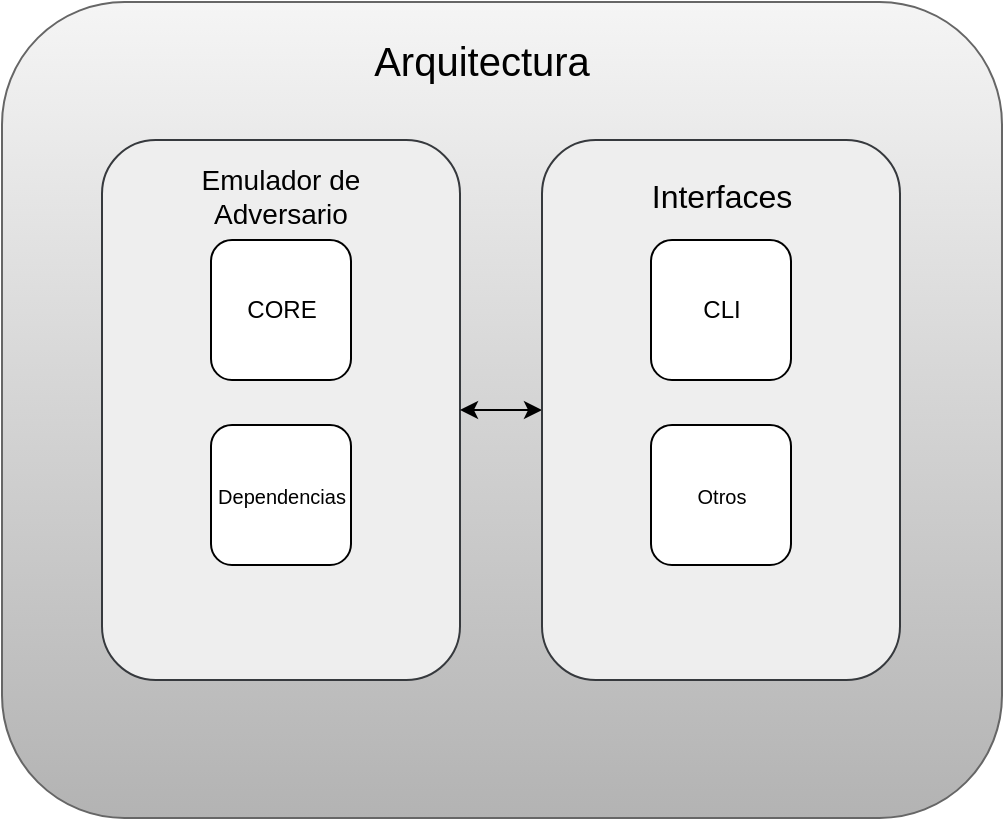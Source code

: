 <mxfile version="11.3.0" type="device" pages="1"><diagram id="lMHF9tfbcTzThZhliAXb" name="Page-1"><mxGraphModel dx="1186" dy="830" grid="1" gridSize="10" guides="1" tooltips="1" connect="1" arrows="1" fold="1" page="1" pageScale="1" pageWidth="1100" pageHeight="850" math="0" shadow="0"><root><mxCell id="0"/><mxCell id="1" parent="0"/><mxCell id="qcKedHGKRmQJ82lqC_lf-26" value="" style="rounded=1;whiteSpace=wrap;html=1;gradientColor=#b3b3b3;fillColor=#f5f5f5;strokeColor=#666666;" vertex="1" parent="1"><mxGeometry x="310" y="180" width="500" height="408" as="geometry"/></mxCell><mxCell id="qcKedHGKRmQJ82lqC_lf-1" value="" style="rounded=1;whiteSpace=wrap;html=1;fillColor=#eeeeee;strokeColor=#36393d;" vertex="1" parent="1"><mxGeometry x="360" y="249" width="179" height="270" as="geometry"/></mxCell><mxCell id="qcKedHGKRmQJ82lqC_lf-2" value="CORE" style="rounded=1;whiteSpace=wrap;html=1;" vertex="1" parent="1"><mxGeometry x="414.5" y="299" width="70" height="70" as="geometry"/></mxCell><mxCell id="qcKedHGKRmQJ82lqC_lf-7" value="&lt;font style=&quot;font-size: 14px&quot;&gt;Emulador de Adversario&lt;/font&gt;" style="text;html=1;strokeColor=none;fillColor=none;align=center;verticalAlign=middle;whiteSpace=wrap;rounded=0;" vertex="1" parent="1"><mxGeometry x="397" y="266.5" width="105" height="20" as="geometry"/></mxCell><mxCell id="qcKedHGKRmQJ82lqC_lf-9" value="&lt;font style=&quot;font-size: 10px&quot;&gt;Dependencias&lt;/font&gt;" style="rounded=1;whiteSpace=wrap;html=1;" vertex="1" parent="1"><mxGeometry x="414.5" y="391.5" width="70" height="70" as="geometry"/></mxCell><mxCell id="qcKedHGKRmQJ82lqC_lf-18" value="" style="endArrow=classic;startArrow=classic;html=1;exitX=1;exitY=0.5;exitDx=0;exitDy=0;entryX=0;entryY=0.5;entryDx=0;entryDy=0;" edge="1" parent="1" source="qcKedHGKRmQJ82lqC_lf-1" target="qcKedHGKRmQJ82lqC_lf-21"><mxGeometry width="50" height="50" relative="1" as="geometry"><mxPoint x="253" y="820" as="sourcePoint"/><mxPoint x="590" y="384" as="targetPoint"/></mxGeometry></mxCell><mxCell id="qcKedHGKRmQJ82lqC_lf-21" value="" style="rounded=1;whiteSpace=wrap;html=1;fillColor=#eeeeee;strokeColor=#36393d;" vertex="1" parent="1"><mxGeometry x="580" y="249" width="179" height="270" as="geometry"/></mxCell><mxCell id="qcKedHGKRmQJ82lqC_lf-22" value="CLI" style="rounded=1;whiteSpace=wrap;html=1;" vertex="1" parent="1"><mxGeometry x="634.5" y="299" width="70" height="70" as="geometry"/></mxCell><mxCell id="qcKedHGKRmQJ82lqC_lf-23" value="&lt;font style=&quot;font-size: 10px&quot;&gt;Otros&lt;/font&gt;" style="rounded=1;whiteSpace=wrap;html=1;" vertex="1" parent="1"><mxGeometry x="634.5" y="391.5" width="70" height="70" as="geometry"/></mxCell><mxCell id="qcKedHGKRmQJ82lqC_lf-11" value="&lt;font&gt;&lt;font style=&quot;font-size: 16px&quot;&gt;Interfaces&lt;/font&gt;&lt;br&gt;&lt;/font&gt;" style="text;html=1;strokeColor=none;fillColor=none;align=center;verticalAlign=middle;whiteSpace=wrap;rounded=0;" vertex="1" parent="1"><mxGeometry x="649.5" y="266.5" width="40" height="20" as="geometry"/></mxCell><mxCell id="qcKedHGKRmQJ82lqC_lf-28" value="&lt;font style=&quot;font-size: 20px&quot;&gt;Arquitectura&lt;/font&gt;" style="text;html=1;strokeColor=none;fillColor=none;align=center;verticalAlign=middle;whiteSpace=wrap;rounded=0;" vertex="1" parent="1"><mxGeometry x="530" y="199" width="40" height="20" as="geometry"/></mxCell></root></mxGraphModel></diagram></mxfile>